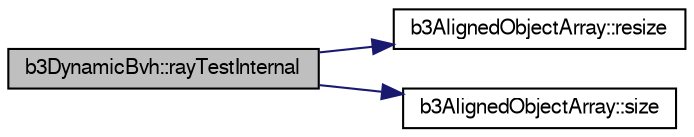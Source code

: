 digraph G
{
  bgcolor="transparent";
  edge [fontname="FreeSans",fontsize=10,labelfontname="FreeSans",labelfontsize=10];
  node [fontname="FreeSans",fontsize=10,shape=record];
  rankdir=LR;
  Node1 [label="b3DynamicBvh::rayTestInternal",height=0.2,width=0.4,color="black", fillcolor="grey75", style="filled" fontcolor="black"];
  Node1 -> Node2 [color="midnightblue",fontsize=10,style="solid"];
  Node2 [label="b3AlignedObjectArray::resize",height=0.2,width=0.4,color="black",URL="$classb3_aligned_object_array.html#e9948e865d352bd7a0841be183d61a65"];
  Node1 -> Node3 [color="midnightblue",fontsize=10,style="solid"];
  Node3 [label="b3AlignedObjectArray::size",height=0.2,width=0.4,color="black",URL="$classb3_aligned_object_array.html#18672b9373a0a957d49677195fde6a85",tooltip="return the number of elements in the array"];
}
